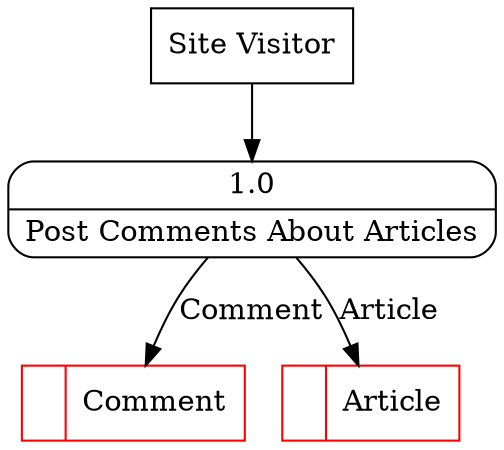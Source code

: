 digraph dfd2{ 
node[shape=record]
200 [label="<f0>  |<f1> Comment " color=red];
201 [label="<f0>  |<f1> Article " color=red];
202 [label="Site Visitor" shape=box];
203 [label="{<f0> 1.0|<f1> Post Comments About Articles }" shape=Mrecord];
202 -> 203
203 -> 200 [label="Comment"]
203 -> 201 [label="Article"]
}